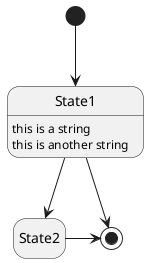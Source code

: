@startuml StateMachine
hide empty description

[*] --> State1
State1 --> [*]

State1:this is a string
State1:this is another string

State1 -r-> State2
State2 -> [*]

@enduml